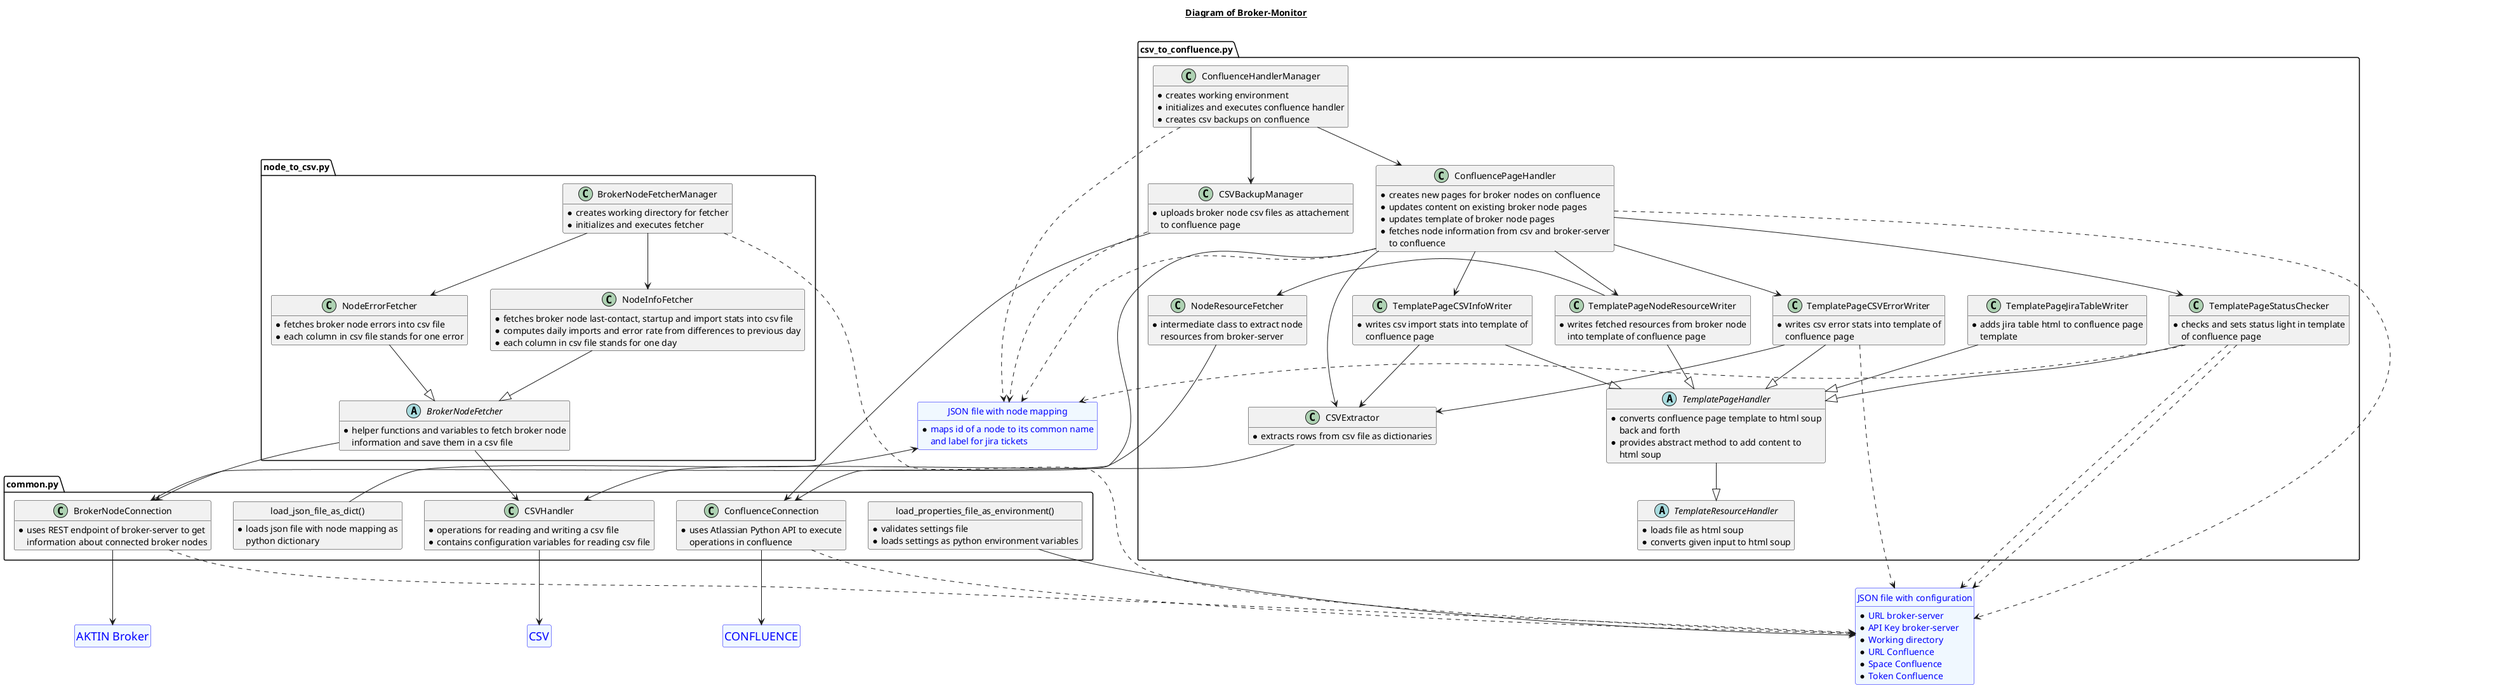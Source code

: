 @startuml
hide methods

title __Diagram of Broker-Monitor__\n

entity "<size:18>AKTIN Broker</size>" as broker
entity broker #aliceblue;line:blue;text:blue
hide broker members
hide broker circle

entity "<size:18>CSV</size>" as csv
entity csv #aliceblue;line:blue;text:blue
hide csv members
hide csv circle

entity "<size:18>CONFLUENCE</size>" as confluence
entity confluence #aliceblue;line:blue;text:blue
hide confluence members
hide confluence circle

entity "JSON file with configuration" as settings {
* URL broker-server
* API Key broker-server
* Working directory
* URL Confluence
* Space Confluence
* Token Confluence
}
entity settings #aliceblue;line:blue;text:blue
hide settings circle

entity "JSON file with node mapping" as mapping {
* maps id of a node to its common name
and label for jira tickets
}
entity mapping #aliceblue;line:blue;text:blue
hide mapping circle

package "node_to_csv.py" as node_to_csv <<Package>> {
class BrokerNodeFetcherManager {
* creates working directory for fetcher
* initializes and executes fetcher
}

abstract class BrokerNodeFetcher {
* helper functions and variables to fetch broker node
information and save them in a csv file
}

class NodeErrorFetcher {
* fetches broker node errors into csv file
* each column in csv file stands for one error
}

class NodeInfoFetcher {
* fetches broker node last-contact, startup and import stats into csv file
* computes daily imports and error rate from differences to previous day
* each column in csv file stands for one day
}
}

package "common.py" as common <<Package>> {
class "load_properties_file_as_environment()" as read_properties {
* validates settings file
* loads settings as python environment variables
}
hide read_properties circle

class "load_json_file_as_dict()" as load_mapping {
* loads json file with node mapping as
python dictionary
}
hide load_mapping circle

class BrokerNodeConnection {
* uses REST endpoint of broker-server to get
information about connected broker nodes
}

class ConfluenceConnection {
* uses Atlassian Python API to execute
operations in confluence
}

class CSVHandler {
* operations for reading and writing a csv file
* contains configuration variables for reading csv file
}
}

package "csv_to_confluence.py" as csv_to_confluence {
class CSVBackupManager {
* uploads broker node csv files as attachement
to confluence page
}

abstract class TemplateResourceHandler{
* loads file as html soup
* converts given input to html soup
}

abstract class TemplatePageHandler{
* converts confluence page template to html soup
back and forth
* provides abstract method to add content to
html soup
}

class NodeResourceFetcher {
* intermediate class to extract node
resources from broker-server
}

class TemplatePageNodeResourceWriter {
* writes fetched resources from broker node
into template of confluence page
}

class CSVExtractor {
* extracts rows from csv file as dictionaries
}

class TemplatePageCSVInfoWriter {
* writes csv import stats into template of
confluence page
}

class TemplatePageCSVErrorWriter {
* writes csv error stats into template of
confluence page
}

class TemplatePageStatusChecker {
* checks and sets status light in template
of confluence page
}

class TemplatePageJiraTableWriter {
* adds jira table html to confluence page
template
}

class ConfluencePageHandler {
* creates new pages for broker nodes on confluence
* updates content on existing broker node pages
* updates template of broker node pages
* fetches node information from csv and broker-server
to confluence
}

class ConfluenceHandlerManager {
* creates working environment
* initializes and executes confluence handler
* creates csv backups on confluence
}
}

read_properties --> settings
CSVHandler --> csv
BrokerNodeConnection --> broker
BrokerNodeConnection ..> settings
ConfluenceConnection --> confluence
ConfluenceConnection ..> settings

BrokerNodeFetcher --> CSVHandler
BrokerNodeFetcher --> BrokerNodeConnection
NodeInfoFetcher --|> BrokerNodeFetcher
NodeErrorFetcher --|> BrokerNodeFetcher
BrokerNodeFetcherManager ..> settings
BrokerNodeFetcherManager --> NodeInfoFetcher
BrokerNodeFetcherManager --> NodeErrorFetcher

load_mapping -u-> mapping
CSVBackupManager ..> mapping
CSVBackupManager --> ConfluenceConnection
TemplatePageHandler --|> TemplateResourceHandler
NodeResourceFetcher --> BrokerNodeConnection
TemplatePageNodeResourceWriter --|> TemplatePageHandler
TemplatePageNodeResourceWriter -> NodeResourceFetcher
CSVExtractor --> CSVHandler
TemplatePageCSVInfoWriter --|> TemplatePageHandler
TemplatePageCSVInfoWriter --> CSVExtractor
TemplatePageCSVErrorWriter --|> TemplatePageHandler
TemplatePageCSVErrorWriter --> CSVExtractor
TemplatePageCSVErrorWriter ..> settings
TemplatePageStatusChecker --|> TemplatePageHandler
TemplatePageStatusChecker ..> settings
TemplatePageJiraTableWriter --|> TemplatePageHandler
TemplatePageStatusChecker ..> settings
TemplatePageStatusChecker ..> mapping

ConfluencePageHandler ..> mapping
ConfluencePageHandler ---> ConfluenceConnection
ConfluencePageHandler ..> settings
ConfluencePageHandler --> TemplatePageNodeResourceWriter
ConfluencePageHandler --> TemplatePageCSVInfoWriter
ConfluencePageHandler --> TemplatePageCSVErrorWriter
ConfluencePageHandler --> TemplatePageStatusChecker
ConfluencePageHandler --> CSVExtractor

ConfluenceHandlerManager --> CSVBackupManager
ConfluenceHandlerManager --> ConfluencePageHandler
ConfluenceHandlerManager ..> mapping

@enduml
